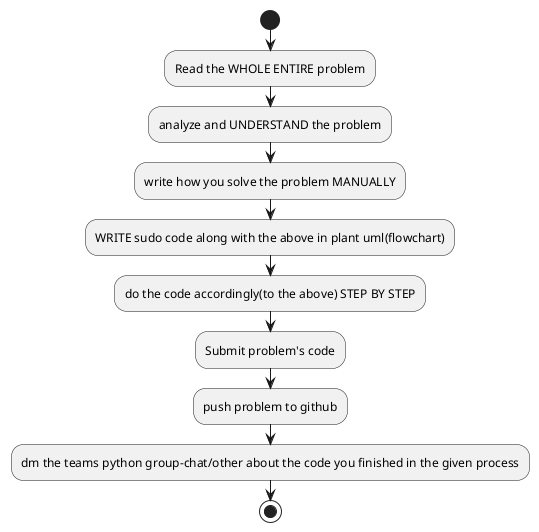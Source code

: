 @startuml
'https://plantuml.com/activity-diagram-beta

start
:Read the WHOLE ENTIRE problem;
:analyze and UNDERSTAND the problem;
:write how you solve the problem MANUALLY;
:WRITE sudo code along with the above in plant uml(flowchart);
:do the code accordingly(to the above) STEP BY STEP;
:Submit problem's code;
:push problem to github;
:dm the teams python group-chat/other about the code you finished in the given process;

stop

@enduml
